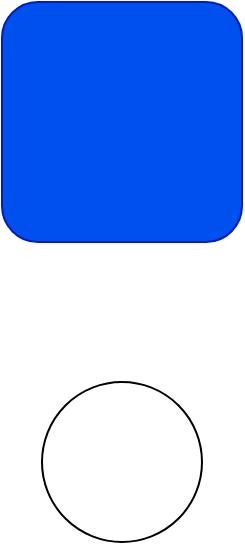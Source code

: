 <mxfile>
    <diagram id="WmQ7MS9NKfeWkpIfzta1" name="Страница 1">
        <mxGraphModel dx="282" dy="491" grid="1" gridSize="10" guides="1" tooltips="1" connect="1" arrows="1" fold="1" page="1" pageScale="1" pageWidth="827" pageHeight="1169" math="0" shadow="0">
            <root>
                <mxCell id="0"/>
                <mxCell id="1" parent="0"/>
                <mxCell id="2" value="" style="rounded=1;whiteSpace=wrap;html=1;fillColor=#0050ef;fontColor=#ffffff;strokeColor=#001DBC;" vertex="1" parent="1">
                    <mxGeometry x="90" y="60" width="120" height="120" as="geometry"/>
                </mxCell>
                <mxCell id="3" value="" style="ellipse;whiteSpace=wrap;html=1;aspect=fixed;" vertex="1" parent="1">
                    <mxGeometry x="110" y="250" width="80" height="80" as="geometry"/>
                </mxCell>
            </root>
        </mxGraphModel>
    </diagram>
</mxfile>